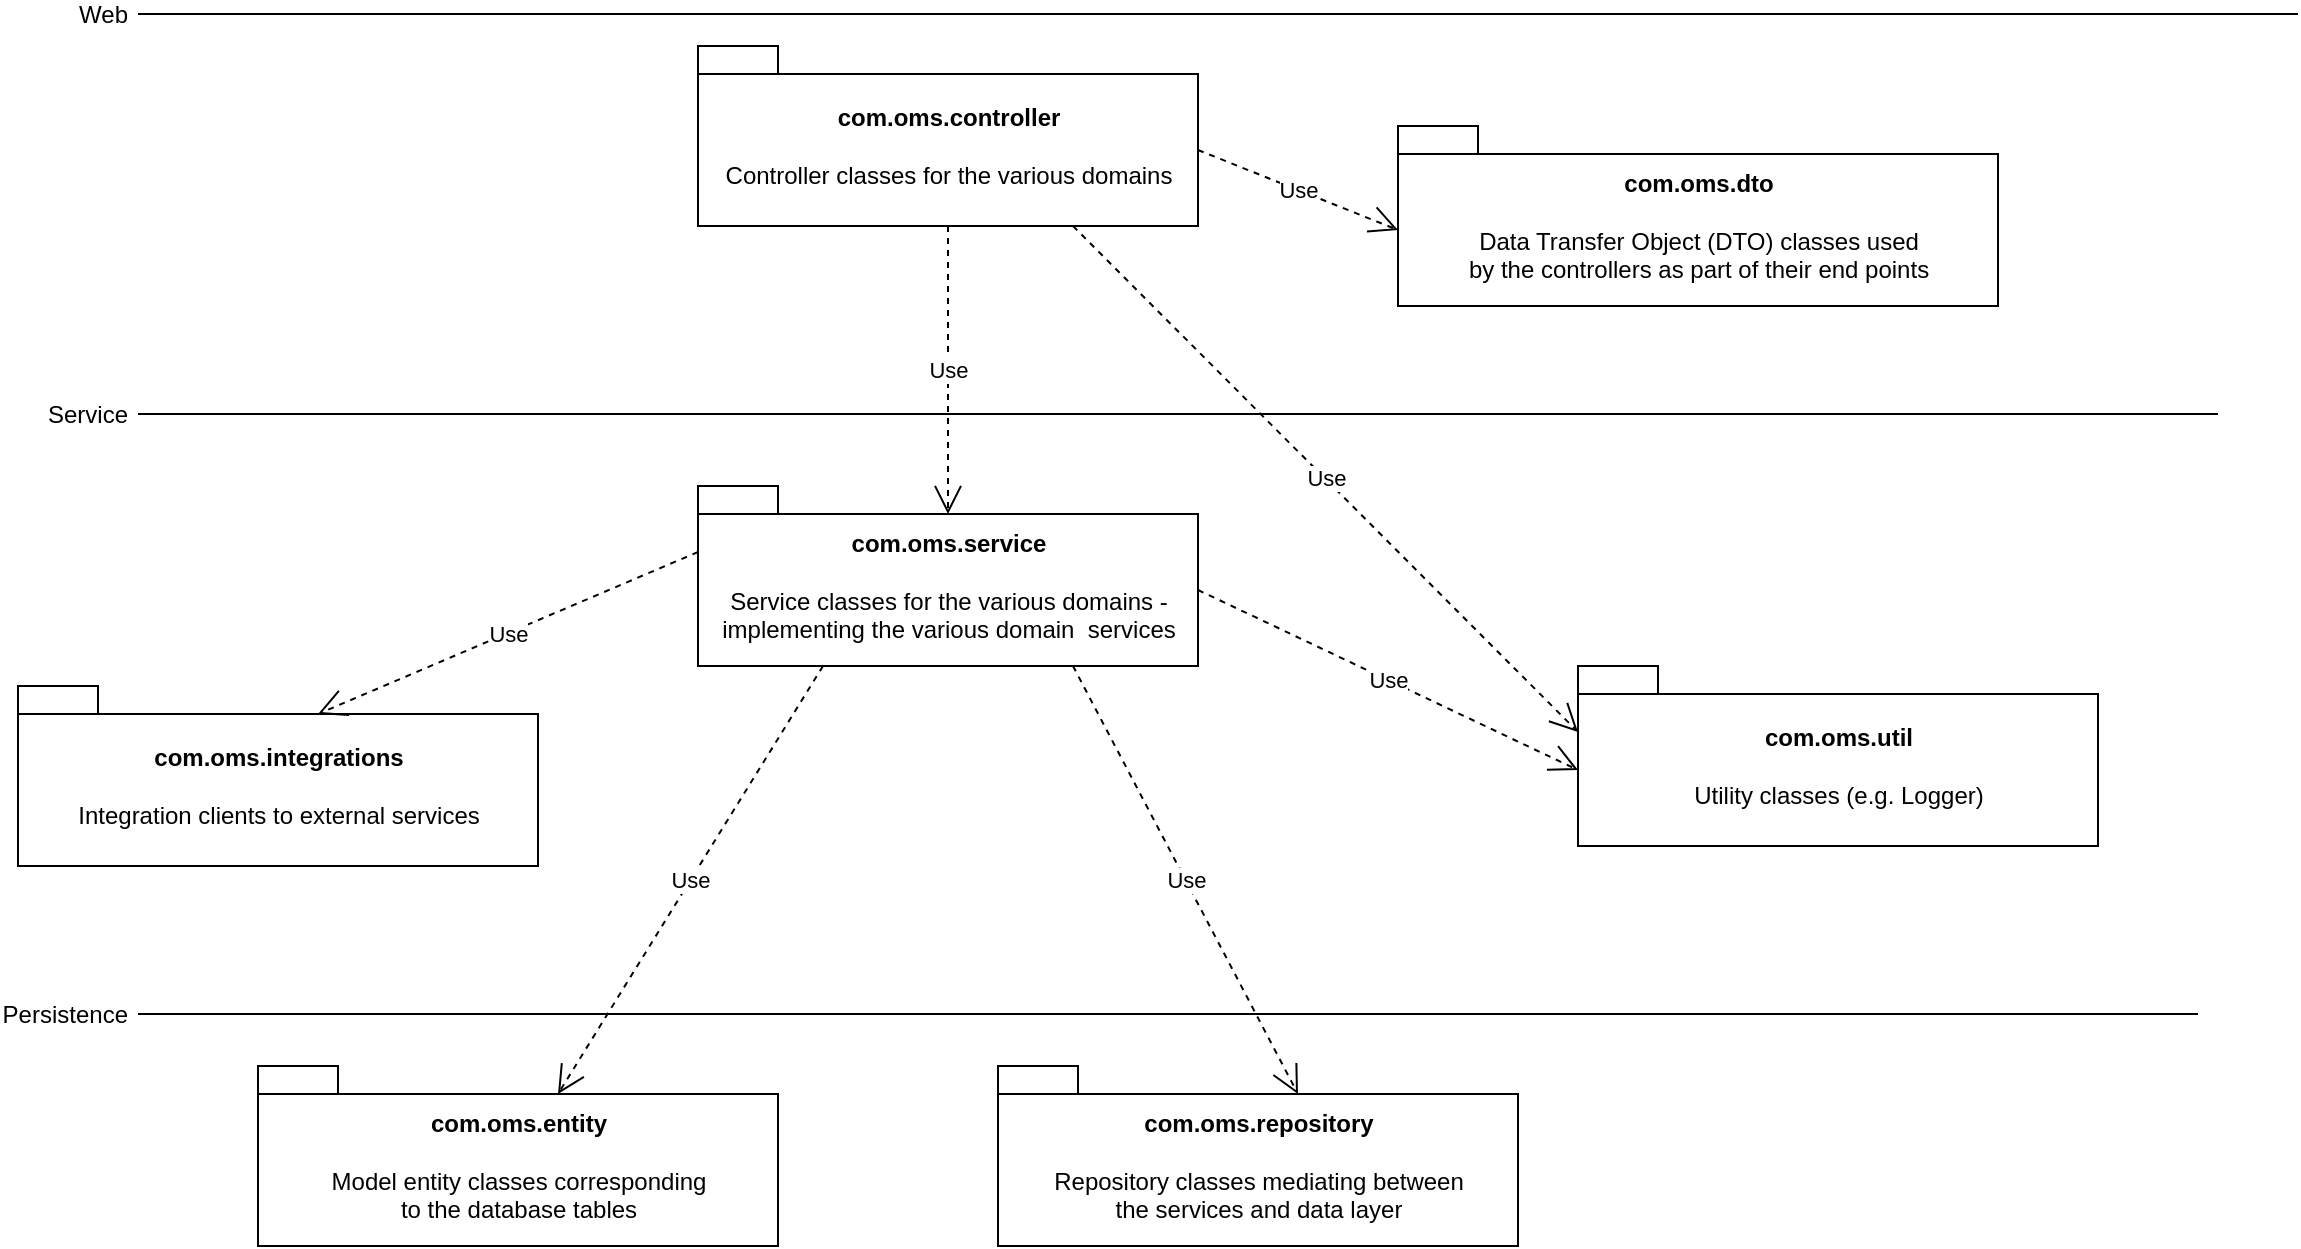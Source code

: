 <mxfile version="13.9.5" type="device"><diagram id="dafqXEK2lhJozu84SAfY" name="Page-1"><mxGraphModel dx="530" dy="593" grid="1" gridSize="10" guides="1" tooltips="1" connect="1" arrows="1" fold="1" page="1" pageScale="1" pageWidth="850" pageHeight="1100" math="0" shadow="0"><root><mxCell id="0"/><mxCell id="1" parent="0"/><mxCell id="ogmoVpdU_Q_xF_MWg3Ic-1" value="com.oms.controller&lt;br&gt;&lt;br&gt;&lt;span style=&quot;font-weight: normal&quot;&gt;Controller classes for the various domains&lt;/span&gt;" style="shape=folder;fontStyle=1;spacingTop=10;tabWidth=40;tabHeight=14;tabPosition=left;html=1;" parent="1" vertex="1"><mxGeometry x="480" y="90" width="250" height="90" as="geometry"/></mxCell><mxCell id="ogmoVpdU_Q_xF_MWg3Ic-2" value="com.oms.entity&lt;br&gt;&lt;br&gt;&lt;span style=&quot;font-weight: normal&quot;&gt;Model entity classes corresponding &lt;br&gt;to the database tables&lt;/span&gt;" style="shape=folder;fontStyle=1;spacingTop=10;tabWidth=40;tabHeight=14;tabPosition=left;html=1;" parent="1" vertex="1"><mxGeometry x="260" y="600" width="260" height="90" as="geometry"/></mxCell><mxCell id="ogmoVpdU_Q_xF_MWg3Ic-3" value="com.oms.dto&lt;br&gt;&lt;br&gt;&lt;span style=&quot;font-weight: normal&quot;&gt;Data Transfer Object (DTO) classes used&lt;br&gt;by the controllers as part of their end points&lt;br&gt;&lt;/span&gt;" style="shape=folder;fontStyle=1;spacingTop=10;tabWidth=40;tabHeight=14;tabPosition=left;html=1;" parent="1" vertex="1"><mxGeometry x="830" y="130" width="300" height="90" as="geometry"/></mxCell><mxCell id="ogmoVpdU_Q_xF_MWg3Ic-4" value="Use" style="endArrow=open;endSize=12;dashed=1;html=1;exitX=0;exitY=0;exitDx=250;exitDy=52;exitPerimeter=0;entryX=0;entryY=0;entryDx=0;entryDy=52;entryPerimeter=0;" parent="1" source="ogmoVpdU_Q_xF_MWg3Ic-1" target="ogmoVpdU_Q_xF_MWg3Ic-3" edge="1"><mxGeometry width="160" relative="1" as="geometry"><mxPoint x="260" y="250" as="sourcePoint"/><mxPoint x="420" y="250" as="targetPoint"/></mxGeometry></mxCell><mxCell id="ogmoVpdU_Q_xF_MWg3Ic-5" value="com.oms.service&lt;br&gt;&lt;br&gt;&lt;span style=&quot;font-weight: normal&quot;&gt;Service classes for the various domains - &lt;br&gt;implementing the various domain&amp;nbsp; services&lt;/span&gt;" style="shape=folder;fontStyle=1;spacingTop=10;tabWidth=40;tabHeight=14;tabPosition=left;html=1;" parent="1" vertex="1"><mxGeometry x="480" y="310" width="250" height="90" as="geometry"/></mxCell><mxCell id="ogmoVpdU_Q_xF_MWg3Ic-6" value="com.oms.repository&lt;br&gt;&lt;br&gt;&lt;span style=&quot;font-weight: 400&quot;&gt;Repository classes mediating between &lt;br&gt;the services and data layer&lt;/span&gt;" style="shape=folder;fontStyle=1;spacingTop=10;tabWidth=40;tabHeight=14;tabPosition=left;html=1;" parent="1" vertex="1"><mxGeometry x="630" y="600" width="260" height="90" as="geometry"/></mxCell><mxCell id="ogmoVpdU_Q_xF_MWg3Ic-7" value="com.oms.util&lt;br&gt;&lt;br&gt;&lt;span style=&quot;font-weight: 400&quot;&gt;Utility classes (e.g. Logger)&lt;/span&gt;" style="shape=folder;fontStyle=1;spacingTop=10;tabWidth=40;tabHeight=14;tabPosition=left;html=1;" parent="1" vertex="1"><mxGeometry x="920" y="400" width="260" height="90" as="geometry"/></mxCell><mxCell id="ogmoVpdU_Q_xF_MWg3Ic-8" value="com.oms.integrations&lt;br&gt;&lt;br&gt;&lt;span style=&quot;font-weight: 400&quot;&gt;Integration clients to external services&lt;/span&gt;" style="shape=folder;fontStyle=1;spacingTop=10;tabWidth=40;tabHeight=14;tabPosition=left;html=1;" parent="1" vertex="1"><mxGeometry x="140" y="410" width="260" height="90" as="geometry"/></mxCell><mxCell id="ogmoVpdU_Q_xF_MWg3Ic-9" value="Use" style="endArrow=open;endSize=12;dashed=1;html=1;exitX=0.5;exitY=1;exitDx=0;exitDy=0;exitPerimeter=0;entryX=0.5;entryY=0.156;entryDx=0;entryDy=0;entryPerimeter=0;" parent="1" source="ogmoVpdU_Q_xF_MWg3Ic-1" target="ogmoVpdU_Q_xF_MWg3Ic-5" edge="1"><mxGeometry width="160" relative="1" as="geometry"><mxPoint x="320" y="270" as="sourcePoint"/><mxPoint x="480" y="270" as="targetPoint"/></mxGeometry></mxCell><mxCell id="ogmoVpdU_Q_xF_MWg3Ic-10" value="Use" style="endArrow=open;endSize=12;dashed=1;html=1;exitX=0.25;exitY=1;exitDx=0;exitDy=0;exitPerimeter=0;entryX=0;entryY=0;entryDx=150;entryDy=14;entryPerimeter=0;" parent="1" source="ogmoVpdU_Q_xF_MWg3Ic-5" target="ogmoVpdU_Q_xF_MWg3Ic-2" edge="1"><mxGeometry width="160" relative="1" as="geometry"><mxPoint x="420" y="330" as="sourcePoint"/><mxPoint x="420" y="404.04" as="targetPoint"/></mxGeometry></mxCell><mxCell id="ogmoVpdU_Q_xF_MWg3Ic-11" value="Use" style="endArrow=open;endSize=12;dashed=1;html=1;exitX=0.75;exitY=1;exitDx=0;exitDy=0;exitPerimeter=0;entryX=0;entryY=0;entryDx=150;entryDy=14;entryPerimeter=0;" parent="1" source="ogmoVpdU_Q_xF_MWg3Ic-5" target="ogmoVpdU_Q_xF_MWg3Ic-6" edge="1"><mxGeometry width="160" relative="1" as="geometry"><mxPoint x="625" y="250" as="sourcePoint"/><mxPoint x="625" y="324.04" as="targetPoint"/></mxGeometry></mxCell><mxCell id="ogmoVpdU_Q_xF_MWg3Ic-12" value="Use" style="endArrow=open;endSize=12;dashed=1;html=1;exitX=0;exitY=0;exitDx=0;exitDy=33;exitPerimeter=0;entryX=0;entryY=0;entryDx=150;entryDy=14;entryPerimeter=0;" parent="1" source="ogmoVpdU_Q_xF_MWg3Ic-5" target="ogmoVpdU_Q_xF_MWg3Ic-8" edge="1"><mxGeometry width="160" relative="1" as="geometry"><mxPoint x="635" y="260" as="sourcePoint"/><mxPoint x="635" y="334.04" as="targetPoint"/></mxGeometry></mxCell><mxCell id="ogmoVpdU_Q_xF_MWg3Ic-13" value="Use" style="endArrow=open;endSize=12;dashed=1;html=1;exitX=0;exitY=0;exitDx=250;exitDy=52;exitPerimeter=0;entryX=0;entryY=0;entryDx=0;entryDy=52;entryPerimeter=0;" parent="1" source="ogmoVpdU_Q_xF_MWg3Ic-5" target="ogmoVpdU_Q_xF_MWg3Ic-7" edge="1"><mxGeometry width="160" relative="1" as="geometry"><mxPoint x="645" y="270" as="sourcePoint"/><mxPoint x="645" y="344.04" as="targetPoint"/></mxGeometry></mxCell><mxCell id="ogmoVpdU_Q_xF_MWg3Ic-14" value="Use" style="endArrow=open;endSize=12;dashed=1;html=1;exitX=0.75;exitY=1;exitDx=0;exitDy=0;exitPerimeter=0;entryX=0;entryY=0;entryDx=0;entryDy=33;entryPerimeter=0;" parent="1" source="ogmoVpdU_Q_xF_MWg3Ic-1" target="ogmoVpdU_Q_xF_MWg3Ic-7" edge="1"><mxGeometry width="160" relative="1" as="geometry"><mxPoint x="655" y="280" as="sourcePoint"/><mxPoint x="1200" y="460" as="targetPoint"/></mxGeometry></mxCell><mxCell id="ogmoVpdU_Q_xF_MWg3Ic-19" value="Persistence" style="line;strokeWidth=1;fillColor=none;align=right;verticalAlign=middle;spacingTop=-1;spacingLeft=3;spacingRight=3;rotatable=0;labelPosition=left;points=[];portConstraint=eastwest;verticalLabelPosition=middle;" parent="1" vertex="1"><mxGeometry x="200" y="570" width="1030" height="8" as="geometry"/></mxCell><mxCell id="ogmoVpdU_Q_xF_MWg3Ic-20" value="Service" style="line;strokeWidth=1;fillColor=none;align=right;verticalAlign=middle;spacingTop=-1;spacingLeft=3;spacingRight=3;rotatable=0;labelPosition=left;points=[];portConstraint=eastwest;verticalLabelPosition=middle;" parent="1" vertex="1"><mxGeometry x="200" y="270" width="1040" height="8" as="geometry"/></mxCell><mxCell id="ogmoVpdU_Q_xF_MWg3Ic-21" value="Web" style="line;strokeWidth=1;fillColor=none;align=right;verticalAlign=middle;spacingTop=-1;spacingLeft=3;spacingRight=3;rotatable=0;labelPosition=left;points=[];portConstraint=eastwest;verticalLabelPosition=middle;" parent="1" vertex="1"><mxGeometry x="200" y="70" width="1080" height="8" as="geometry"/></mxCell></root></mxGraphModel></diagram></mxfile>